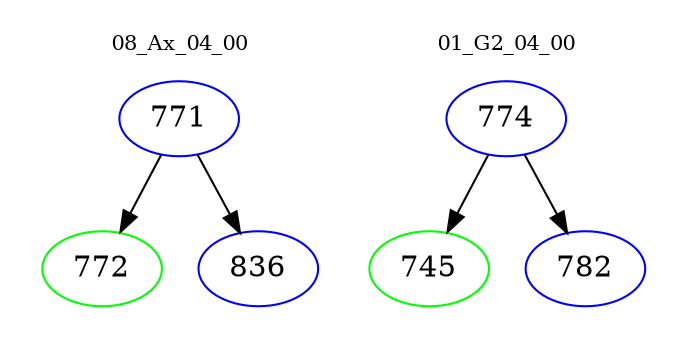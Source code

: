 digraph{
subgraph cluster_0 {
color = white
label = "08_Ax_04_00";
fontsize=10;
T0_771 [label="771", color="blue"]
T0_771 -> T0_772 [color="black"]
T0_772 [label="772", color="green"]
T0_771 -> T0_836 [color="black"]
T0_836 [label="836", color="blue"]
}
subgraph cluster_1 {
color = white
label = "01_G2_04_00";
fontsize=10;
T1_774 [label="774", color="blue"]
T1_774 -> T1_745 [color="black"]
T1_745 [label="745", color="green"]
T1_774 -> T1_782 [color="black"]
T1_782 [label="782", color="blue"]
}
}
